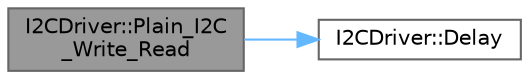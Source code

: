 digraph "I2CDriver::Plain_I2C_Write_Read"
{
 // LATEX_PDF_SIZE
  bgcolor="transparent";
  edge [fontname=Helvetica,fontsize=10,labelfontname=Helvetica,labelfontsize=10];
  node [fontname=Helvetica,fontsize=10,shape=box,height=0.2,width=0.4];
  rankdir="LR";
  Node1 [label="I2CDriver::Plain_I2C\l_Write_Read",height=0.2,width=0.4,color="gray40", fillcolor="grey60", style="filled", fontcolor="black",tooltip=" "];
  Node1 -> Node2 [color="steelblue1",style="solid"];
  Node2 [label="I2CDriver::Delay",height=0.2,width=0.4,color="grey40", fillcolor="white", style="filled",URL="$class_i2_c_driver.html#a01453a7adeb358f269faabb33953eee0",tooltip=" "];
}
